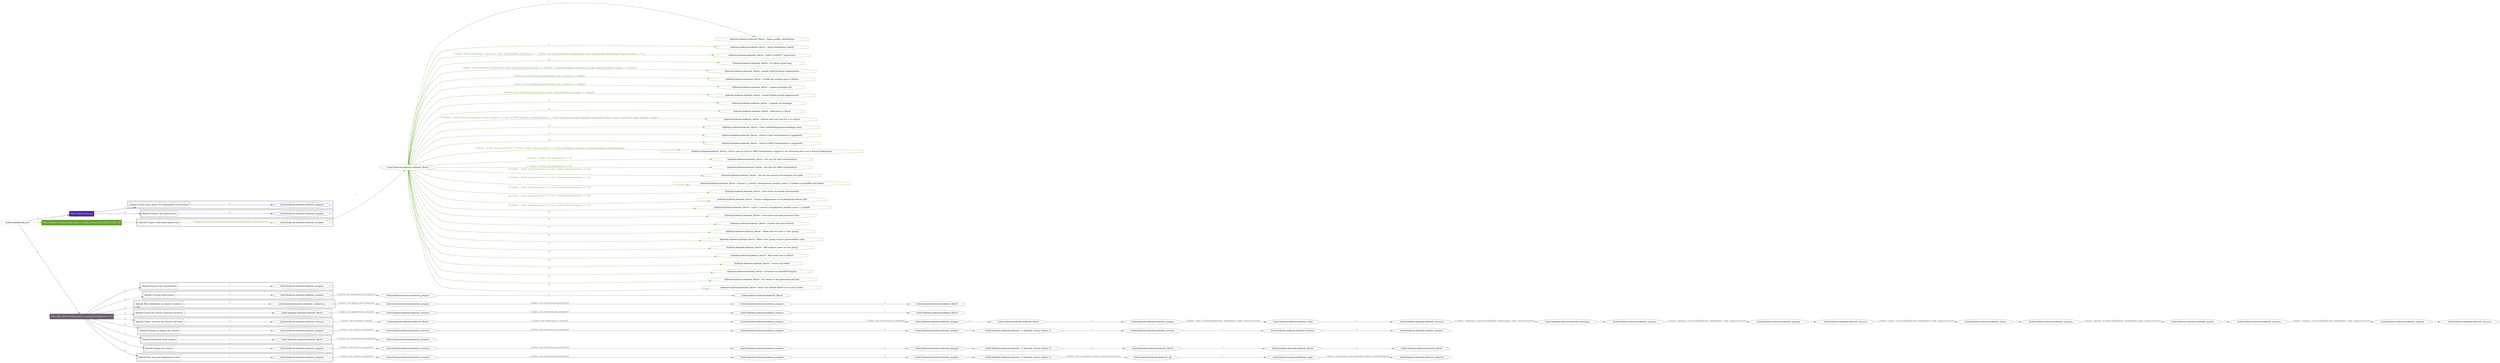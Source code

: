 digraph {
	graph [concentrate=true ordering=in rankdir=LR ratio=fill]
	edge [esep=5 sep=10]
	"kubeinit/playbook.yml" [id=root_node style=dotted]
	play_6260b8ac [label="Play: Initial setup (1)" color="#462aa2" fontcolor="#ffffff" id=play_6260b8ac shape=box style=filled tooltip=localhost]
	"kubeinit/playbook.yml" -> play_6260b8ac [label="1 " color="#462aa2" fontcolor="#462aa2" id=edge_b0effc6b labeltooltip="1 " tooltip="1 "]
	subgraph "kubeinit.kubeinit.kubeinit_prepare" {
		role_7e730f20 [label="[role] kubeinit.kubeinit.kubeinit_prepare" color="#462aa2" id=role_7e730f20 tooltip="kubeinit.kubeinit.kubeinit_prepare"]
	}
	subgraph "kubeinit.kubeinit.kubeinit_prepare" {
		role_2dc73236 [label="[role] kubeinit.kubeinit.kubeinit_prepare" color="#462aa2" id=role_2dc73236 tooltip="kubeinit.kubeinit.kubeinit_prepare"]
	}
	subgraph "Play: Initial setup (1)" {
		play_6260b8ac -> block_3aff03f4 [label=1 color="#462aa2" fontcolor="#462aa2" id=edge_df4ff624 labeltooltip=1 tooltip=1]
		subgraph cluster_block_3aff03f4 {
			block_3aff03f4 [label="[block] Gather facts about the deployment environment" color="#462aa2" id=block_3aff03f4 labeltooltip="Gather facts about the deployment environment" shape=box tooltip="Gather facts about the deployment environment"]
			block_3aff03f4 -> role_7e730f20 [label="1 " color="#462aa2" fontcolor="#462aa2" id=edge_53942ba4 labeltooltip="1 " tooltip="1 "]
		}
		play_6260b8ac -> block_6c75f3e3 [label=2 color="#462aa2" fontcolor="#462aa2" id=edge_a9fde76e labeltooltip=2 tooltip=2]
		subgraph cluster_block_6c75f3e3 {
			block_6c75f3e3 [label="[block] Prepare the hypervisors" color="#462aa2" id=block_6c75f3e3 labeltooltip="Prepare the hypervisors" shape=box tooltip="Prepare the hypervisors"]
			block_6c75f3e3 -> role_2dc73236 [label="1 " color="#462aa2" fontcolor="#462aa2" id=edge_5582d784 labeltooltip="1 " tooltip="1 "]
		}
	}
	play_ecc2e24e [label="Play: Prepare all hypervisor hosts to deploy service and cluster nodes (0)" color="#65a02c" fontcolor="#ffffff" id=play_ecc2e24e shape=box style=filled tooltip="Play: Prepare all hypervisor hosts to deploy service and cluster nodes (0)"]
	"kubeinit/playbook.yml" -> play_ecc2e24e [label="2 " color="#65a02c" fontcolor="#65a02c" id=edge_b057a020 labeltooltip="2 " tooltip="2 "]
	subgraph "kubeinit.kubeinit.kubeinit_libvirt" {
		role_3e741412 [label="[role] kubeinit.kubeinit.kubeinit_libvirt" color="#65a02c" id=role_3e741412 tooltip="kubeinit.kubeinit.kubeinit_libvirt"]
		task_a753fcee [label="kubeinit.kubeinit.kubeinit_libvirt : Show ansible_distribution" color="#65a02c" id=task_a753fcee shape=octagon tooltip="kubeinit.kubeinit.kubeinit_libvirt : Show ansible_distribution"]
		role_3e741412 -> task_a753fcee [label="1 " color="#65a02c" fontcolor="#65a02c" id=edge_c071c55d labeltooltip="1 " tooltip="1 "]
		task_584e45be [label="kubeinit.kubeinit.kubeinit_libvirt : Show distribution_family" color="#65a02c" id=task_584e45be shape=octagon tooltip="kubeinit.kubeinit.kubeinit_libvirt : Show distribution_family"]
		role_3e741412 -> task_584e45be [label="2 " color="#65a02c" fontcolor="#65a02c" id=edge_a1e1eecc labeltooltip="2 " tooltip="2 "]
		task_b6bb1d31 [label="kubeinit.kubeinit.kubeinit_libvirt : Fails if CentOS 7 hypervisor" color="#65a02c" id=task_b6bb1d31 shape=octagon tooltip="kubeinit.kubeinit.kubeinit_libvirt : Fails if CentOS 7 hypervisor"]
		role_3e741412 -> task_b6bb1d31 [label="3 [when: (hostvars[kubeinit_deployment_node_name].ansible_distribution == 'CentOS' and hostvars[kubeinit_deployment_node_name].ansible_distribution_major_version == \"7\")]" color="#65a02c" fontcolor="#65a02c" id=edge_2788db02 labeltooltip="3 [when: (hostvars[kubeinit_deployment_node_name].ansible_distribution == 'CentOS' and hostvars[kubeinit_deployment_node_name].ansible_distribution_major_version == \"7\")]" tooltip="3 [when: (hostvars[kubeinit_deployment_node_name].ansible_distribution == 'CentOS' and hostvars[kubeinit_deployment_node_name].ansible_distribution_major_version == \"7\")]"]
		task_a1fc73ae [label="kubeinit.kubeinit.kubeinit_libvirt : Fix libvirt qemu bug" color="#65a02c" id=task_a1fc73ae shape=octagon tooltip="kubeinit.kubeinit.kubeinit_libvirt : Fix libvirt qemu bug"]
		role_3e741412 -> task_a1fc73ae [label="4 " color="#65a02c" fontcolor="#65a02c" id=edge_1de7f5ad labeltooltip="4 " tooltip="4 "]
		task_ba87d373 [label="kubeinit.kubeinit.kubeinit_libvirt : Install CentOS based requirements" color="#65a02c" id=task_ba87d373 shape=octagon tooltip="kubeinit.kubeinit.kubeinit_libvirt : Install CentOS based requirements"]
		role_3e741412 -> task_ba87d373 [label="5 [when: hostvars[kubeinit_deployment_node_name].distribution_family == 'CentOS' or hostvars[kubeinit_deployment_node_name].distribution_family == 'Fedora']" color="#65a02c" fontcolor="#65a02c" id=edge_e935ff9d labeltooltip="5 [when: hostvars[kubeinit_deployment_node_name].distribution_family == 'CentOS' or hostvars[kubeinit_deployment_node_name].distribution_family == 'Fedora']" tooltip="5 [when: hostvars[kubeinit_deployment_node_name].distribution_family == 'CentOS' or hostvars[kubeinit_deployment_node_name].distribution_family == 'Fedora']"]
		task_708ec074 [label="kubeinit.kubeinit.kubeinit_libvirt : Enable the testing repo in Debian" color="#65a02c" id=task_708ec074 shape=octagon tooltip="kubeinit.kubeinit.kubeinit_libvirt : Enable the testing repo in Debian"]
		role_3e741412 -> task_708ec074 [label="6 [when: hostvars[kubeinit_deployment_node_name].os == 'debian']" color="#65a02c" fontcolor="#65a02c" id=edge_082d1106 labeltooltip="6 [when: hostvars[kubeinit_deployment_node_name].os == 'debian']" tooltip="6 [when: hostvars[kubeinit_deployment_node_name].os == 'debian']"]
		task_70a32171 [label="kubeinit.kubeinit.kubeinit_libvirt : Update packages list" color="#65a02c" id=task_70a32171 shape=octagon tooltip="kubeinit.kubeinit.kubeinit_libvirt : Update packages list"]
		role_3e741412 -> task_70a32171 [label="7 [when: hostvars[kubeinit_deployment_node_name].os == 'debian']" color="#65a02c" fontcolor="#65a02c" id=edge_74d02be5 labeltooltip="7 [when: hostvars[kubeinit_deployment_node_name].os == 'debian']" tooltip="7 [when: hostvars[kubeinit_deployment_node_name].os == 'debian']"]
		task_68767ab0 [label="kubeinit.kubeinit.kubeinit_libvirt : Install Debian based requirements" color="#65a02c" id=task_68767ab0 shape=octagon tooltip="kubeinit.kubeinit.kubeinit_libvirt : Install Debian based requirements"]
		role_3e741412 -> task_68767ab0 [label="8 [when: hostvars[kubeinit_deployment_node_name].distribution_family == 'Debian']" color="#65a02c" fontcolor="#65a02c" id=edge_49b4844a labeltooltip="8 [when: hostvars[kubeinit_deployment_node_name].distribution_family == 'Debian']" tooltip="8 [when: hostvars[kubeinit_deployment_node_name].distribution_family == 'Debian']"]
		task_da2ab145 [label="kubeinit.kubeinit.kubeinit_libvirt : Upgrade all packages" color="#65a02c" id=task_da2ab145 shape=octagon tooltip="kubeinit.kubeinit.kubeinit_libvirt : Upgrade all packages"]
		role_3e741412 -> task_da2ab145 [label="9 " color="#65a02c" fontcolor="#65a02c" id=edge_292b9473 labeltooltip="9 " tooltip="9 "]
		task_c8993189 [label="kubeinit.kubeinit.kubeinit_libvirt : Add users to libvirt" color="#65a02c" id=task_c8993189 shape=octagon tooltip="kubeinit.kubeinit.kubeinit_libvirt : Add users to libvirt"]
		role_3e741412 -> task_c8993189 [label="10 " color="#65a02c" fontcolor="#65a02c" id=edge_89d8d2b2 labeltooltip="10 " tooltip="10 "]
		task_4375d78d [label="kubeinit.kubeinit.kubeinit_libvirt : Reboot host and wait for it to restart" color="#65a02c" id=task_4375d78d shape=octagon tooltip="kubeinit.kubeinit.kubeinit_libvirt : Reboot host and wait for it to restart"]
		role_3e741412 -> task_4375d78d [label="11 [when: (_result_installed_packages_centos.changed or _result_installed_packages_debian.changed or _result_upgraded_packages.changed) and kubeinit_libvirt_reboot_hypervisors_after_package_update]" color="#65a02c" fontcolor="#65a02c" id=edge_df4a5ef2 labeltooltip="11 [when: (_result_installed_packages_centos.changed or _result_installed_packages_debian.changed or _result_upgraded_packages.changed) and kubeinit_libvirt_reboot_hypervisors_after_package_update]" tooltip="11 [when: (_result_installed_packages_centos.changed or _result_installed_packages_debian.changed or _result_upgraded_packages.changed) and kubeinit_libvirt_reboot_hypervisors_after_package_update]"]
		task_e3dd6851 [label="kubeinit.kubeinit.kubeinit_libvirt : Clear installed/upgraded packages facts" color="#65a02c" id=task_e3dd6851 shape=octagon tooltip="kubeinit.kubeinit.kubeinit_libvirt : Clear installed/upgraded packages facts"]
		role_3e741412 -> task_e3dd6851 [label="12 " color="#65a02c" fontcolor="#65a02c" id=edge_d99f928f labeltooltip="12 " tooltip="12 "]
		task_83bf0625 [label="kubeinit.kubeinit.kubeinit_libvirt : Check if Intel virtualization is supported" color="#65a02c" id=task_83bf0625 shape=octagon tooltip="kubeinit.kubeinit.kubeinit_libvirt : Check if Intel virtualization is supported"]
		role_3e741412 -> task_83bf0625 [label="13 " color="#65a02c" fontcolor="#65a02c" id=edge_6f56f160 labeltooltip="13 " tooltip="13 "]
		task_2eb972d9 [label="kubeinit.kubeinit.kubeinit_libvirt : Check if AMD virtualization is supported" color="#65a02c" id=task_2eb972d9 shape=octagon tooltip="kubeinit.kubeinit.kubeinit_libvirt : Check if AMD virtualization is supported"]
		role_3e741412 -> task_2eb972d9 [label="14 " color="#65a02c" fontcolor="#65a02c" id=edge_ac5013dd labeltooltip="14 " tooltip="14 "]
		task_d5092fe4 [label="kubeinit.kubeinit.kubeinit_libvirt : Fail in case no Intel or AMD virtualization support is not detected and is not a hosted deployment." color="#65a02c" id=task_d5092fe4 shape=octagon tooltip="kubeinit.kubeinit.kubeinit_libvirt : Fail in case no Intel or AMD virtualization support is not detected and is not a hosted deployment."]
		role_3e741412 -> task_d5092fe4 [label="15 [when: _result_intel_processor.rc != 0 and _result_amd_processor.rc != 0 and not (kubeinit_inventory_hosted_deployment | default(false))]" color="#65a02c" fontcolor="#65a02c" id=edge_29582305 labeltooltip="15 [when: _result_intel_processor.rc != 0 and _result_amd_processor.rc != 0 and not (kubeinit_inventory_hosted_deployment | default(false))]" tooltip="15 [when: _result_intel_processor.rc != 0 and _result_amd_processor.rc != 0 and not (kubeinit_inventory_hosted_deployment | default(false))]"]
		task_70e8afbf [label="kubeinit.kubeinit.kubeinit_libvirt : Set fact for Intel virtualization" color="#65a02c" id=task_70e8afbf shape=octagon tooltip="kubeinit.kubeinit.kubeinit_libvirt : Set fact for Intel virtualization"]
		role_3e741412 -> task_70e8afbf [label="16 [when: _result_intel_processor.rc == 0]" color="#65a02c" fontcolor="#65a02c" id=edge_10bbf721 labeltooltip="16 [when: _result_intel_processor.rc == 0]" tooltip="16 [when: _result_intel_processor.rc == 0]"]
		task_50ea971f [label="kubeinit.kubeinit.kubeinit_libvirt : Set fact for AMD virtualization" color="#65a02c" id=task_50ea971f shape=octagon tooltip="kubeinit.kubeinit.kubeinit_libvirt : Set fact for AMD virtualization"]
		role_3e741412 -> task_50ea971f [label="17 [when: _result_amd_processor.rc == 0]" color="#65a02c" fontcolor="#65a02c" id=edge_12a714cd labeltooltip="17 [when: _result_amd_processor.rc == 0]" tooltip="17 [when: _result_amd_processor.rc == 0]"]
		task_a47c7602 [label="kubeinit.kubeinit.kubeinit_libvirt : Set fact for nested virtualization test path" color="#65a02c" id=task_a47c7602 shape=octagon tooltip="kubeinit.kubeinit.kubeinit_libvirt : Set fact for nested virtualization test path"]
		role_3e741412 -> task_a47c7602 [label="18 [when: _result_intel_processor.rc == 0 or _result_amd_processor.rc == 0]" color="#65a02c" fontcolor="#65a02c" id=edge_23df220f labeltooltip="18 [when: _result_intel_processor.rc == 0 or _result_amd_processor.rc == 0]" tooltip="18 [when: _result_intel_processor.rc == 0 or _result_amd_processor.rc == 0]"]
		task_0c12b1c7 [label="kubeinit.kubeinit.kubeinit_libvirt : Ensure {{ nested_virtualization_module_name }} module is available and loaded" color="#65a02c" id=task_0c12b1c7 shape=octagon tooltip="kubeinit.kubeinit.kubeinit_libvirt : Ensure {{ nested_virtualization_module_name }} module is available and loaded"]
		role_3e741412 -> task_0c12b1c7 [label="19 [when: _result_intel_processor.rc == 0 or _result_amd_processor.rc == 0]" color="#65a02c" fontcolor="#65a02c" id=edge_1d611bc9 labeltooltip="19 [when: _result_intel_processor.rc == 0 or _result_amd_processor.rc == 0]" tooltip="19 [when: _result_intel_processor.rc == 0 or _result_amd_processor.rc == 0]"]
		task_559c6773 [label="kubeinit.kubeinit.kubeinit_libvirt : Test status of nested virtualization" color="#65a02c" id=task_559c6773 shape=octagon tooltip="kubeinit.kubeinit.kubeinit_libvirt : Test status of nested virtualization"]
		role_3e741412 -> task_559c6773 [label="20 [when: _result_intel_processor.rc == 0 or _result_amd_processor.rc == 0]" color="#65a02c" fontcolor="#65a02c" id=edge_a4cc97fe labeltooltip="20 [when: _result_intel_processor.rc == 0 or _result_amd_processor.rc == 0]" tooltip="20 [when: _result_intel_processor.rc == 0 or _result_amd_processor.rc == 0]"]
		task_9e55941a [label="kubeinit.kubeinit.kubeinit_libvirt : Persist configuration in /etc/modprobe.d/kvm.conf" color="#65a02c" id=task_9e55941a shape=octagon tooltip="kubeinit.kubeinit.kubeinit_libvirt : Persist configuration in /etc/modprobe.d/kvm.conf"]
		role_3e741412 -> task_9e55941a [label="21 [when: _result_intel_processor.rc == 0 or _result_amd_processor.rc == 0]" color="#65a02c" fontcolor="#65a02c" id=edge_27a7f6ed labeltooltip="21 [when: _result_intel_processor.rc == 0 or _result_amd_processor.rc == 0]" tooltip="21 [when: _result_intel_processor.rc == 0 or _result_amd_processor.rc == 0]"]
		task_23884cdf [label="kubeinit.kubeinit.kubeinit_libvirt : Load {{ nested_virtualization_module_name }} module" color="#65a02c" id=task_23884cdf shape=octagon tooltip="kubeinit.kubeinit.kubeinit_libvirt : Load {{ nested_virtualization_module_name }} module"]
		role_3e741412 -> task_23884cdf [label="22 [when: _result_intel_processor.rc == 0 or _result_amd_processor.rc == 0]" color="#65a02c" fontcolor="#65a02c" id=edge_972ea650 labeltooltip="22 [when: _result_intel_processor.rc == 0 or _result_amd_processor.rc == 0]" tooltip="22 [when: _result_intel_processor.rc == 0 or _result_amd_processor.rc == 0]"]
		task_0822e50a [label="kubeinit.kubeinit.kubeinit_libvirt : Clear intel and amd processor facts" color="#65a02c" id=task_0822e50a shape=octagon tooltip="kubeinit.kubeinit.kubeinit_libvirt : Clear intel and amd processor facts"]
		role_3e741412 -> task_0822e50a [label="23 " color="#65a02c" fontcolor="#65a02c" id=edge_367dddfd labeltooltip="23 " tooltip="23 "]
		task_b7f3d201 [label="kubeinit.kubeinit.kubeinit_libvirt : Enable and start libvirtd" color="#65a02c" id=task_b7f3d201 shape=octagon tooltip="kubeinit.kubeinit.kubeinit_libvirt : Enable and start libvirtd"]
		role_3e741412 -> task_b7f3d201 [label="24 " color="#65a02c" fontcolor="#65a02c" id=edge_2a88425c labeltooltip="24 " tooltip="24 "]
		task_683370c8 [label="kubeinit.kubeinit.kubeinit_libvirt : Make sure we have a 'toor' group" color="#65a02c" id=task_683370c8 shape=octagon tooltip="kubeinit.kubeinit.kubeinit_libvirt : Make sure we have a 'toor' group"]
		role_3e741412 -> task_683370c8 [label="25 " color="#65a02c" fontcolor="#65a02c" id=edge_4afc7eba labeltooltip="25 " tooltip="25 "]
		task_0e6bb525 [label="kubeinit.kubeinit.kubeinit_libvirt : Allow 'toor' group to have passwordless sudo" color="#65a02c" id=task_0e6bb525 shape=octagon tooltip="kubeinit.kubeinit.kubeinit_libvirt : Allow 'toor' group to have passwordless sudo"]
		role_3e741412 -> task_0e6bb525 [label="26 " color="#65a02c" fontcolor="#65a02c" id=edge_054cc0ee labeltooltip="26 " tooltip="26 "]
		task_7c98ec48 [label="kubeinit.kubeinit.kubeinit_libvirt : Add sudoers users to toor group" color="#65a02c" id=task_7c98ec48 shape=octagon tooltip="kubeinit.kubeinit.kubeinit_libvirt : Add sudoers users to toor group"]
		role_3e741412 -> task_7c98ec48 [label="27 " color="#65a02c" fontcolor="#65a02c" id=edge_e82d4894 labeltooltip="27 " tooltip="27 "]
		task_d61a0802 [label="kubeinit.kubeinit.kubeinit_libvirt : Add cloud user to libvirt" color="#65a02c" id=task_d61a0802 shape=octagon tooltip="kubeinit.kubeinit.kubeinit_libvirt : Add cloud user to libvirt"]
		role_3e741412 -> task_d61a0802 [label="28 " color="#65a02c" fontcolor="#65a02c" id=edge_a938be67 labeltooltip="28 " tooltip="28 "]
		task_15417f4c [label="kubeinit.kubeinit.kubeinit_libvirt : Create ssh folder" color="#65a02c" id=task_15417f4c shape=octagon tooltip="kubeinit.kubeinit.kubeinit_libvirt : Create ssh folder"]
		role_3e741412 -> task_15417f4c [label="29 " color="#65a02c" fontcolor="#65a02c" id=edge_bf25d94d labeltooltip="29 " tooltip="29 "]
		task_24dda5fd [label="kubeinit.kubeinit.kubeinit_libvirt : Generate an OpenSSH keypair" color="#65a02c" id=task_24dda5fd shape=octagon tooltip="kubeinit.kubeinit.kubeinit_libvirt : Generate an OpenSSH keypair"]
		role_3e741412 -> task_24dda5fd [label="30 " color="#65a02c" fontcolor="#65a02c" id=edge_dcbb6471 labeltooltip="30 " tooltip="30 "]
		task_7b36feef [label="kubeinit.kubeinit.kubeinit_libvirt : Fix owner of the generated pub key" color="#65a02c" id=task_7b36feef shape=octagon tooltip="kubeinit.kubeinit.kubeinit_libvirt : Fix owner of the generated pub key"]
		role_3e741412 -> task_7b36feef [label="31 " color="#65a02c" fontcolor="#65a02c" id=edge_7f00afbc labeltooltip="31 " tooltip="31 "]
		task_567b2db4 [label="kubeinit.kubeinit.kubeinit_libvirt : Insert the default libvirt uri in user's home" color="#65a02c" id=task_567b2db4 shape=octagon tooltip="kubeinit.kubeinit.kubeinit_libvirt : Insert the default libvirt uri in user's home"]
		role_3e741412 -> task_567b2db4 [label="32 " color="#65a02c" fontcolor="#65a02c" id=edge_2c3f1509 labeltooltip="32 " tooltip="32 "]
	}
	subgraph "kubeinit.kubeinit.kubeinit_prepare" {
		role_2831795c [label="[role] kubeinit.kubeinit.kubeinit_prepare" color="#65a02c" id=role_2831795c tooltip="kubeinit.kubeinit.kubeinit_prepare"]
		role_2831795c -> role_3e741412 [label="1 " color="#65a02c" fontcolor="#65a02c" id=edge_21b98333 labeltooltip="1 " tooltip="1 "]
	}
	subgraph "Play: Prepare all hypervisor hosts to deploy service and cluster nodes (0)" {
		play_ecc2e24e -> block_54d51617 [label=1 color="#65a02c" fontcolor="#65a02c" id=edge_477458b0 labeltooltip=1 tooltip=1]
		subgraph cluster_block_54d51617 {
			block_54d51617 [label="[block] Prepare individual hypervisors" color="#65a02c" id=block_54d51617 labeltooltip="Prepare individual hypervisors" shape=box tooltip="Prepare individual hypervisors"]
			block_54d51617 -> role_2831795c [label="1 [when: inventory_hostname in hostvars['kubeinit-facts'].hypervisors]" color="#65a02c" fontcolor="#65a02c" id=edge_a6d12dd1 labeltooltip="1 [when: inventory_hostname in hostvars['kubeinit-facts'].hypervisors]" tooltip="1 [when: inventory_hostname in hostvars['kubeinit-facts'].hypervisors]"]
		}
	}
	play_4f1df5cb [label="Play: Run cluster deployment on prepared hypervisors (1)" color="#6c5d6f" fontcolor="#ffffff" id=play_4f1df5cb shape=box style=filled tooltip=localhost]
	"kubeinit/playbook.yml" -> play_4f1df5cb [label="3 " color="#6c5d6f" fontcolor="#6c5d6f" id=edge_57834aaa labeltooltip="3 " tooltip="3 "]
	subgraph "kubeinit.kubeinit.kubeinit_prepare" {
		role_a33a019d [label="[role] kubeinit.kubeinit.kubeinit_prepare" color="#6c5d6f" id=role_a33a019d tooltip="kubeinit.kubeinit.kubeinit_prepare"]
	}
	subgraph "kubeinit.kubeinit.kubeinit_libvirt" {
		role_919a2ced [label="[role] kubeinit.kubeinit.kubeinit_libvirt" color="#6c5d6f" id=role_919a2ced tooltip="kubeinit.kubeinit.kubeinit_libvirt"]
	}
	subgraph "kubeinit.kubeinit.kubeinit_prepare" {
		role_3f95d797 [label="[role] kubeinit.kubeinit.kubeinit_prepare" color="#6c5d6f" id=role_3f95d797 tooltip="kubeinit.kubeinit.kubeinit_prepare"]
		role_3f95d797 -> role_919a2ced [label="1 " color="#6c5d6f" fontcolor="#6c5d6f" id=edge_07d6a252 labeltooltip="1 " tooltip="1 "]
	}
	subgraph "kubeinit.kubeinit.kubeinit_prepare" {
		role_e0d17b7c [label="[role] kubeinit.kubeinit.kubeinit_prepare" color="#6c5d6f" id=role_e0d17b7c tooltip="kubeinit.kubeinit.kubeinit_prepare"]
		role_e0d17b7c -> role_3f95d797 [label="1 [when: not environment_prepared]" color="#6c5d6f" fontcolor="#6c5d6f" id=edge_b83f9bf3 labeltooltip="1 [when: not environment_prepared]" tooltip="1 [when: not environment_prepared]"]
	}
	subgraph "kubeinit.kubeinit.kubeinit_libvirt" {
		role_7655866f [label="[role] kubeinit.kubeinit.kubeinit_libvirt" color="#6c5d6f" id=role_7655866f tooltip="kubeinit.kubeinit.kubeinit_libvirt"]
	}
	subgraph "kubeinit.kubeinit.kubeinit_prepare" {
		role_1057f922 [label="[role] kubeinit.kubeinit.kubeinit_prepare" color="#6c5d6f" id=role_1057f922 tooltip="kubeinit.kubeinit.kubeinit_prepare"]
		role_1057f922 -> role_7655866f [label="1 " color="#6c5d6f" fontcolor="#6c5d6f" id=edge_d7a297a6 labeltooltip="1 " tooltip="1 "]
	}
	subgraph "kubeinit.kubeinit.kubeinit_prepare" {
		role_7b24d8d3 [label="[role] kubeinit.kubeinit.kubeinit_prepare" color="#6c5d6f" id=role_7b24d8d3 tooltip="kubeinit.kubeinit.kubeinit_prepare"]
		role_7b24d8d3 -> role_1057f922 [label="1 [when: not environment_prepared]" color="#6c5d6f" fontcolor="#6c5d6f" id=edge_ea2c6565 labeltooltip="1 [when: not environment_prepared]" tooltip="1 [when: not environment_prepared]"]
	}
	subgraph "kubeinit.kubeinit.kubeinit_validations" {
		role_4dbbcfd0 [label="[role] kubeinit.kubeinit.kubeinit_validations" color="#6c5d6f" id=role_4dbbcfd0 tooltip="kubeinit.kubeinit.kubeinit_validations"]
		role_4dbbcfd0 -> role_7b24d8d3 [label="1 [when: not hypervisors_cleaned]" color="#6c5d6f" fontcolor="#6c5d6f" id=edge_bce39b5c labeltooltip="1 [when: not hypervisors_cleaned]" tooltip="1 [when: not hypervisors_cleaned]"]
	}
	subgraph "kubeinit.kubeinit.kubeinit_libvirt" {
		role_2714c465 [label="[role] kubeinit.kubeinit.kubeinit_libvirt" color="#6c5d6f" id=role_2714c465 tooltip="kubeinit.kubeinit.kubeinit_libvirt"]
	}
	subgraph "kubeinit.kubeinit.kubeinit_prepare" {
		role_0c0df898 [label="[role] kubeinit.kubeinit.kubeinit_prepare" color="#6c5d6f" id=role_0c0df898 tooltip="kubeinit.kubeinit.kubeinit_prepare"]
		role_0c0df898 -> role_2714c465 [label="1 " color="#6c5d6f" fontcolor="#6c5d6f" id=edge_bfc4dfe7 labeltooltip="1 " tooltip="1 "]
	}
	subgraph "kubeinit.kubeinit.kubeinit_prepare" {
		role_3fe0b515 [label="[role] kubeinit.kubeinit.kubeinit_prepare" color="#6c5d6f" id=role_3fe0b515 tooltip="kubeinit.kubeinit.kubeinit_prepare"]
		role_3fe0b515 -> role_0c0df898 [label="1 [when: not environment_prepared]" color="#6c5d6f" fontcolor="#6c5d6f" id=edge_da2e57cc labeltooltip="1 [when: not environment_prepared]" tooltip="1 [when: not environment_prepared]"]
	}
	subgraph "kubeinit.kubeinit.kubeinit_libvirt" {
		role_9048f3da [label="[role] kubeinit.kubeinit.kubeinit_libvirt" color="#6c5d6f" id=role_9048f3da tooltip="kubeinit.kubeinit.kubeinit_libvirt"]
		role_9048f3da -> role_3fe0b515 [label="1 [when: not hypervisors_cleaned]" color="#6c5d6f" fontcolor="#6c5d6f" id=edge_4c9b0413 labeltooltip="1 [when: not hypervisors_cleaned]" tooltip="1 [when: not hypervisors_cleaned]"]
	}
	subgraph "kubeinit.kubeinit.kubeinit_services" {
		role_e03f6915 [label="[role] kubeinit.kubeinit.kubeinit_services" color="#6c5d6f" id=role_e03f6915 tooltip="kubeinit.kubeinit.kubeinit_services"]
	}
	subgraph "kubeinit.kubeinit.kubeinit_registry" {
		role_3dced98e [label="[role] kubeinit.kubeinit.kubeinit_registry" color="#6c5d6f" id=role_3dced98e tooltip="kubeinit.kubeinit.kubeinit_registry"]
		role_3dced98e -> role_e03f6915 [label="1 " color="#6c5d6f" fontcolor="#6c5d6f" id=edge_8d168358 labeltooltip="1 " tooltip="1 "]
	}
	subgraph "kubeinit.kubeinit.kubeinit_services" {
		role_b8aa8bbb [label="[role] kubeinit.kubeinit.kubeinit_services" color="#6c5d6f" id=role_b8aa8bbb tooltip="kubeinit.kubeinit.kubeinit_services"]
		role_b8aa8bbb -> role_3dced98e [label="1 [when: 'registry' in hostvars[kubeinit_deployment_node_name].services]" color="#6c5d6f" fontcolor="#6c5d6f" id=edge_c9663eef labeltooltip="1 [when: 'registry' in hostvars[kubeinit_deployment_node_name].services]" tooltip="1 [when: 'registry' in hostvars[kubeinit_deployment_node_name].services]"]
	}
	subgraph "kubeinit.kubeinit.kubeinit_apache" {
		role_7979afbd [label="[role] kubeinit.kubeinit.kubeinit_apache" color="#6c5d6f" id=role_7979afbd tooltip="kubeinit.kubeinit.kubeinit_apache"]
		role_7979afbd -> role_b8aa8bbb [label="1 " color="#6c5d6f" fontcolor="#6c5d6f" id=edge_0205c9c2 labeltooltip="1 " tooltip="1 "]
	}
	subgraph "kubeinit.kubeinit.kubeinit_services" {
		role_449cda26 [label="[role] kubeinit.kubeinit.kubeinit_services" color="#6c5d6f" id=role_449cda26 tooltip="kubeinit.kubeinit.kubeinit_services"]
		role_449cda26 -> role_7979afbd [label="1 [when: 'apache' in hostvars[kubeinit_deployment_node_name].services]" color="#6c5d6f" fontcolor="#6c5d6f" id=edge_1e32edec labeltooltip="1 [when: 'apache' in hostvars[kubeinit_deployment_node_name].services]" tooltip="1 [when: 'apache' in hostvars[kubeinit_deployment_node_name].services]"]
	}
	subgraph "kubeinit.kubeinit.kubeinit_nexus" {
		role_45500736 [label="[role] kubeinit.kubeinit.kubeinit_nexus" color="#6c5d6f" id=role_45500736 tooltip="kubeinit.kubeinit.kubeinit_nexus"]
		role_45500736 -> role_449cda26 [label="1 " color="#6c5d6f" fontcolor="#6c5d6f" id=edge_7055f963 labeltooltip="1 " tooltip="1 "]
	}
	subgraph "kubeinit.kubeinit.kubeinit_services" {
		role_4e97a22c [label="[role] kubeinit.kubeinit.kubeinit_services" color="#6c5d6f" id=role_4e97a22c tooltip="kubeinit.kubeinit.kubeinit_services"]
		role_4e97a22c -> role_45500736 [label="1 [when: 'nexus' in hostvars[kubeinit_deployment_node_name].services]" color="#6c5d6f" fontcolor="#6c5d6f" id=edge_4eab44cb labeltooltip="1 [when: 'nexus' in hostvars[kubeinit_deployment_node_name].services]" tooltip="1 [when: 'nexus' in hostvars[kubeinit_deployment_node_name].services]"]
	}
	subgraph "kubeinit.kubeinit.kubeinit_haproxy" {
		role_bec3919c [label="[role] kubeinit.kubeinit.kubeinit_haproxy" color="#6c5d6f" id=role_bec3919c tooltip="kubeinit.kubeinit.kubeinit_haproxy"]
		role_bec3919c -> role_4e97a22c [label="1 " color="#6c5d6f" fontcolor="#6c5d6f" id=edge_8d8b1413 labeltooltip="1 " tooltip="1 "]
	}
	subgraph "kubeinit.kubeinit.kubeinit_services" {
		role_44526ba4 [label="[role] kubeinit.kubeinit.kubeinit_services" color="#6c5d6f" id=role_44526ba4 tooltip="kubeinit.kubeinit.kubeinit_services"]
		role_44526ba4 -> role_bec3919c [label="1 [when: 'haproxy' in hostvars[kubeinit_deployment_node_name].services]" color="#6c5d6f" fontcolor="#6c5d6f" id=edge_c31d90c0 labeltooltip="1 [when: 'haproxy' in hostvars[kubeinit_deployment_node_name].services]" tooltip="1 [when: 'haproxy' in hostvars[kubeinit_deployment_node_name].services]"]
	}
	subgraph "kubeinit.kubeinit.kubeinit_dnsmasq" {
		role_28620a23 [label="[role] kubeinit.kubeinit.kubeinit_dnsmasq" color="#6c5d6f" id=role_28620a23 tooltip="kubeinit.kubeinit.kubeinit_dnsmasq"]
		role_28620a23 -> role_44526ba4 [label="1 " color="#6c5d6f" fontcolor="#6c5d6f" id=edge_23f8f5b4 labeltooltip="1 " tooltip="1 "]
	}
	subgraph "kubeinit.kubeinit.kubeinit_services" {
		role_4f6f8739 [label="[role] kubeinit.kubeinit.kubeinit_services" color="#6c5d6f" id=role_4f6f8739 tooltip="kubeinit.kubeinit.kubeinit_services"]
		role_4f6f8739 -> role_28620a23 [label="1 [when: 'dnsmasq' in hostvars[kubeinit_deployment_node_name].services]" color="#6c5d6f" fontcolor="#6c5d6f" id=edge_4dea0cb8 labeltooltip="1 [when: 'dnsmasq' in hostvars[kubeinit_deployment_node_name].services]" tooltip="1 [when: 'dnsmasq' in hostvars[kubeinit_deployment_node_name].services]"]
	}
	subgraph "kubeinit.kubeinit.kubeinit_bind" {
		role_eeba3886 [label="[role] kubeinit.kubeinit.kubeinit_bind" color="#6c5d6f" id=role_eeba3886 tooltip="kubeinit.kubeinit.kubeinit_bind"]
		role_eeba3886 -> role_4f6f8739 [label="1 " color="#6c5d6f" fontcolor="#6c5d6f" id=edge_6ea80833 labeltooltip="1 " tooltip="1 "]
	}
	subgraph "kubeinit.kubeinit.kubeinit_prepare" {
		role_ff2ce04f [label="[role] kubeinit.kubeinit.kubeinit_prepare" color="#6c5d6f" id=role_ff2ce04f tooltip="kubeinit.kubeinit.kubeinit_prepare"]
		role_ff2ce04f -> role_eeba3886 [label="1 [when: 'bind' in hostvars[kubeinit_deployment_node_name].services]" color="#6c5d6f" fontcolor="#6c5d6f" id=edge_ddd34cc1 labeltooltip="1 [when: 'bind' in hostvars[kubeinit_deployment_node_name].services]" tooltip="1 [when: 'bind' in hostvars[kubeinit_deployment_node_name].services]"]
	}
	subgraph "kubeinit.kubeinit.kubeinit_libvirt" {
		role_b4d369b9 [label="[role] kubeinit.kubeinit.kubeinit_libvirt" color="#6c5d6f" id=role_b4d369b9 tooltip="kubeinit.kubeinit.kubeinit_libvirt"]
		role_b4d369b9 -> role_ff2ce04f [label="1 " color="#6c5d6f" fontcolor="#6c5d6f" id=edge_c8c40314 labeltooltip="1 " tooltip="1 "]
	}
	subgraph "kubeinit.kubeinit.kubeinit_prepare" {
		role_18bb17de [label="[role] kubeinit.kubeinit.kubeinit_prepare" color="#6c5d6f" id=role_18bb17de tooltip="kubeinit.kubeinit.kubeinit_prepare"]
		role_18bb17de -> role_b4d369b9 [label="1 " color="#6c5d6f" fontcolor="#6c5d6f" id=edge_d356807f labeltooltip="1 " tooltip="1 "]
	}
	subgraph "kubeinit.kubeinit.kubeinit_prepare" {
		role_a8c137e0 [label="[role] kubeinit.kubeinit.kubeinit_prepare" color="#6c5d6f" id=role_a8c137e0 tooltip="kubeinit.kubeinit.kubeinit_prepare"]
		role_a8c137e0 -> role_18bb17de [label="1 [when: not environment_prepared]" color="#6c5d6f" fontcolor="#6c5d6f" id=edge_d39d6657 labeltooltip="1 [when: not environment_prepared]" tooltip="1 [when: not environment_prepared]"]
	}
	subgraph "kubeinit.kubeinit.kubeinit_libvirt" {
		role_26e6881f [label="[role] kubeinit.kubeinit.kubeinit_libvirt" color="#6c5d6f" id=role_26e6881f tooltip="kubeinit.kubeinit.kubeinit_libvirt"]
		role_26e6881f -> role_a8c137e0 [label="1 [when: not hypervisors_cleaned]" color="#6c5d6f" fontcolor="#6c5d6f" id=edge_62e10129 labeltooltip="1 [when: not hypervisors_cleaned]" tooltip="1 [when: not hypervisors_cleaned]"]
	}
	subgraph "kubeinit.kubeinit.kubeinit_services" {
		role_cdd8501a [label="[role] kubeinit.kubeinit.kubeinit_services" color="#6c5d6f" id=role_cdd8501a tooltip="kubeinit.kubeinit.kubeinit_services"]
		role_cdd8501a -> role_26e6881f [label="1 [when: not network_created]" color="#6c5d6f" fontcolor="#6c5d6f" id=edge_1e04023e labeltooltip="1 [when: not network_created]" tooltip="1 [when: not network_created]"]
	}
	subgraph "kubeinit.kubeinit.kubeinit_prepare" {
		role_0f8ef2ec [label="[role] kubeinit.kubeinit.kubeinit_prepare" color="#6c5d6f" id=role_0f8ef2ec tooltip="kubeinit.kubeinit.kubeinit_prepare"]
	}
	subgraph "kubeinit.kubeinit.kubeinit_services" {
		role_e0095835 [label="[role] kubeinit.kubeinit.kubeinit_services" color="#6c5d6f" id=role_e0095835 tooltip="kubeinit.kubeinit.kubeinit_services"]
		role_e0095835 -> role_0f8ef2ec [label="1 " color="#6c5d6f" fontcolor="#6c5d6f" id=edge_b8545d52 labeltooltip="1 " tooltip="1 "]
	}
	subgraph "kubeinit.kubeinit.kubeinit_services" {
		role_76cf309d [label="[role] kubeinit.kubeinit.kubeinit_services" color="#6c5d6f" id=role_76cf309d tooltip="kubeinit.kubeinit.kubeinit_services"]
		role_76cf309d -> role_e0095835 [label="1 " color="#6c5d6f" fontcolor="#6c5d6f" id=edge_bb89e716 labeltooltip="1 " tooltip="1 "]
	}
	subgraph "kubeinit.kubeinit.kubeinit_{{ kubeinit_cluster_distro }}" {
		role_6ece3216 [label="[role] kubeinit.kubeinit.kubeinit_{{ kubeinit_cluster_distro }}" color="#6c5d6f" id=role_6ece3216 tooltip="kubeinit.kubeinit.kubeinit_{{ kubeinit_cluster_distro }}"]
		role_6ece3216 -> role_76cf309d [label="1 " color="#6c5d6f" fontcolor="#6c5d6f" id=edge_c6115eba labeltooltip="1 " tooltip="1 "]
	}
	subgraph "kubeinit.kubeinit.kubeinit_prepare" {
		role_79c88c8b [label="[role] kubeinit.kubeinit.kubeinit_prepare" color="#6c5d6f" id=role_79c88c8b tooltip="kubeinit.kubeinit.kubeinit_prepare"]
		role_79c88c8b -> role_6ece3216 [label="1 " color="#6c5d6f" fontcolor="#6c5d6f" id=edge_2af6afe0 labeltooltip="1 " tooltip="1 "]
	}
	subgraph "kubeinit.kubeinit.kubeinit_prepare" {
		role_1d01b68d [label="[role] kubeinit.kubeinit.kubeinit_prepare" color="#6c5d6f" id=role_1d01b68d tooltip="kubeinit.kubeinit.kubeinit_prepare"]
		role_1d01b68d -> role_79c88c8b [label="1 " color="#6c5d6f" fontcolor="#6c5d6f" id=edge_6d484271 labeltooltip="1 " tooltip="1 "]
	}
	subgraph "kubeinit.kubeinit.kubeinit_services" {
		role_e52b320e [label="[role] kubeinit.kubeinit.kubeinit_services" color="#6c5d6f" id=role_e52b320e tooltip="kubeinit.kubeinit.kubeinit_services"]
		role_e52b320e -> role_1d01b68d [label="1 [when: not environment_prepared]" color="#6c5d6f" fontcolor="#6c5d6f" id=edge_08a1d1f1 labeltooltip="1 [when: not environment_prepared]" tooltip="1 [when: not environment_prepared]"]
	}
	subgraph "kubeinit.kubeinit.kubeinit_prepare" {
		role_4b5e005f [label="[role] kubeinit.kubeinit.kubeinit_prepare" color="#6c5d6f" id=role_4b5e005f tooltip="kubeinit.kubeinit.kubeinit_prepare"]
		role_4b5e005f -> role_e52b320e [label="1 [when: not services_prepared]" color="#6c5d6f" fontcolor="#6c5d6f" id=edge_7aa27913 labeltooltip="1 [when: not services_prepared]" tooltip="1 [when: not services_prepared]"]
	}
	subgraph "kubeinit.kubeinit.kubeinit_prepare" {
		role_74cb0646 [label="[role] kubeinit.kubeinit.kubeinit_prepare" color="#6c5d6f" id=role_74cb0646 tooltip="kubeinit.kubeinit.kubeinit_prepare"]
	}
	subgraph "kubeinit.kubeinit.kubeinit_libvirt" {
		role_681e43d9 [label="[role] kubeinit.kubeinit.kubeinit_libvirt" color="#6c5d6f" id=role_681e43d9 tooltip="kubeinit.kubeinit.kubeinit_libvirt"]
		role_681e43d9 -> role_74cb0646 [label="1 [when: not environment_prepared]" color="#6c5d6f" fontcolor="#6c5d6f" id=edge_847048f5 labeltooltip="1 [when: not environment_prepared]" tooltip="1 [when: not environment_prepared]"]
	}
	subgraph "kubeinit.kubeinit.kubeinit_libvirt" {
		role_35eb4b0f [label="[role] kubeinit.kubeinit.kubeinit_libvirt" color="#6c5d6f" id=role_35eb4b0f tooltip="kubeinit.kubeinit.kubeinit_libvirt"]
	}
	subgraph "kubeinit.kubeinit.kubeinit_libvirt" {
		role_7d402631 [label="[role] kubeinit.kubeinit.kubeinit_libvirt" color="#6c5d6f" id=role_7d402631 tooltip="kubeinit.kubeinit.kubeinit_libvirt"]
		role_7d402631 -> role_35eb4b0f [label="1 " color="#6c5d6f" fontcolor="#6c5d6f" id=edge_3e7ac3ba labeltooltip="1 " tooltip="1 "]
	}
	subgraph "kubeinit.kubeinit.kubeinit_libvirt" {
		role_b6e1e96f [label="[role] kubeinit.kubeinit.kubeinit_libvirt" color="#6c5d6f" id=role_b6e1e96f tooltip="kubeinit.kubeinit.kubeinit_libvirt"]
		role_b6e1e96f -> role_7d402631 [label="1 " color="#6c5d6f" fontcolor="#6c5d6f" id=edge_708ec525 labeltooltip="1 " tooltip="1 "]
	}
	subgraph "kubeinit.kubeinit.kubeinit_{{ kubeinit_cluster_distro }}" {
		role_7ec1b233 [label="[role] kubeinit.kubeinit.kubeinit_{{ kubeinit_cluster_distro }}" color="#6c5d6f" id=role_7ec1b233 tooltip="kubeinit.kubeinit.kubeinit_{{ kubeinit_cluster_distro }}"]
		role_7ec1b233 -> role_b6e1e96f [label="1 " color="#6c5d6f" fontcolor="#6c5d6f" id=edge_8cd2fbbf labeltooltip="1 " tooltip="1 "]
	}
	subgraph "kubeinit.kubeinit.kubeinit_prepare" {
		role_7e3526ee [label="[role] kubeinit.kubeinit.kubeinit_prepare" color="#6c5d6f" id=role_7e3526ee tooltip="kubeinit.kubeinit.kubeinit_prepare"]
		role_7e3526ee -> role_7ec1b233 [label="1 " color="#6c5d6f" fontcolor="#6c5d6f" id=edge_dc96325b labeltooltip="1 " tooltip="1 "]
	}
	subgraph "kubeinit.kubeinit.kubeinit_prepare" {
		role_1aea7a48 [label="[role] kubeinit.kubeinit.kubeinit_prepare" color="#6c5d6f" id=role_1aea7a48 tooltip="kubeinit.kubeinit.kubeinit_prepare"]
		role_1aea7a48 -> role_7e3526ee [label="1 " color="#6c5d6f" fontcolor="#6c5d6f" id=edge_6742d187 labeltooltip="1 " tooltip="1 "]
	}
	subgraph "kubeinit.kubeinit.kubeinit_services" {
		role_a5573641 [label="[role] kubeinit.kubeinit.kubeinit_services" color="#6c5d6f" id=role_a5573641 tooltip="kubeinit.kubeinit.kubeinit_services"]
		role_a5573641 -> role_1aea7a48 [label="1 [when: not environment_prepared]" color="#6c5d6f" fontcolor="#6c5d6f" id=edge_4f543684 labeltooltip="1 [when: not environment_prepared]" tooltip="1 [when: not environment_prepared]"]
	}
	subgraph "kubeinit.kubeinit.kubeinit_prepare" {
		role_28c17873 [label="[role] kubeinit.kubeinit.kubeinit_prepare" color="#6c5d6f" id=role_28c17873 tooltip="kubeinit.kubeinit.kubeinit_prepare"]
		role_28c17873 -> role_a5573641 [label="1 [when: not services_prepared]" color="#6c5d6f" fontcolor="#6c5d6f" id=edge_0031c952 labeltooltip="1 [when: not services_prepared]" tooltip="1 [when: not services_prepared]"]
	}
	subgraph "kubeinit.kubeinit.kubeinit_kubevirt" {
		role_0b77c94a [label="[role] kubeinit.kubeinit.kubeinit_kubevirt" color="#6c5d6f" id=role_0b77c94a tooltip="kubeinit.kubeinit.kubeinit_kubevirt"]
	}
	subgraph "kubeinit.kubeinit.kubeinit_apps" {
		role_06ccfa96 [label="[role] kubeinit.kubeinit.kubeinit_apps" color="#6c5d6f" id=role_06ccfa96 tooltip="kubeinit.kubeinit.kubeinit_apps"]
		role_06ccfa96 -> role_0b77c94a [label="1 [when: not kubeinit_okd_openshift_deploy | default(False)]" color="#6c5d6f" fontcolor="#6c5d6f" id=edge_d3ca2e3c labeltooltip="1 [when: not kubeinit_okd_openshift_deploy | default(False)]" tooltip="1 [when: not kubeinit_okd_openshift_deploy | default(False)]"]
	}
	subgraph "kubeinit.kubeinit.kubeinit_nfs" {
		role_cb5948a4 [label="[role] kubeinit.kubeinit.kubeinit_nfs" color="#6c5d6f" id=role_cb5948a4 tooltip="kubeinit.kubeinit.kubeinit_nfs"]
		role_cb5948a4 -> role_06ccfa96 [label="1 " color="#6c5d6f" fontcolor="#6c5d6f" id=edge_b49c1cb0 labeltooltip="1 " tooltip="1 "]
	}
	subgraph "kubeinit.kubeinit.kubeinit_{{ kubeinit_cluster_distro }}" {
		role_21ae9b25 [label="[role] kubeinit.kubeinit.kubeinit_{{ kubeinit_cluster_distro }}" color="#6c5d6f" id=role_21ae9b25 tooltip="kubeinit.kubeinit.kubeinit_{{ kubeinit_cluster_distro }}"]
		role_21ae9b25 -> role_cb5948a4 [label="1 [when: 'nfs' in kubeinit_cluster_hostvars.services]" color="#6c5d6f" fontcolor="#6c5d6f" id=edge_648bee5f labeltooltip="1 [when: 'nfs' in kubeinit_cluster_hostvars.services]" tooltip="1 [when: 'nfs' in kubeinit_cluster_hostvars.services]"]
	}
	subgraph "kubeinit.kubeinit.kubeinit_prepare" {
		role_1672ffa5 [label="[role] kubeinit.kubeinit.kubeinit_prepare" color="#6c5d6f" id=role_1672ffa5 tooltip="kubeinit.kubeinit.kubeinit_prepare"]
		role_1672ffa5 -> role_21ae9b25 [label="1 " color="#6c5d6f" fontcolor="#6c5d6f" id=edge_636e5fbe labeltooltip="1 " tooltip="1 "]
	}
	subgraph "kubeinit.kubeinit.kubeinit_prepare" {
		role_ab655502 [label="[role] kubeinit.kubeinit.kubeinit_prepare" color="#6c5d6f" id=role_ab655502 tooltip="kubeinit.kubeinit.kubeinit_prepare"]
		role_ab655502 -> role_1672ffa5 [label="1 " color="#6c5d6f" fontcolor="#6c5d6f" id=edge_093944a5 labeltooltip="1 " tooltip="1 "]
	}
	subgraph "kubeinit.kubeinit.kubeinit_services" {
		role_d119d4e2 [label="[role] kubeinit.kubeinit.kubeinit_services" color="#6c5d6f" id=role_d119d4e2 tooltip="kubeinit.kubeinit.kubeinit_services"]
		role_d119d4e2 -> role_ab655502 [label="1 [when: not environment_prepared]" color="#6c5d6f" fontcolor="#6c5d6f" id=edge_cf8c3d86 labeltooltip="1 [when: not environment_prepared]" tooltip="1 [when: not environment_prepared]"]
	}
	subgraph "kubeinit.kubeinit.kubeinit_prepare" {
		role_da473142 [label="[role] kubeinit.kubeinit.kubeinit_prepare" color="#6c5d6f" id=role_da473142 tooltip="kubeinit.kubeinit.kubeinit_prepare"]
		role_da473142 -> role_d119d4e2 [label="1 [when: not services_prepared]" color="#6c5d6f" fontcolor="#6c5d6f" id=edge_f30a3dad labeltooltip="1 [when: not services_prepared]" tooltip="1 [when: not services_prepared]"]
	}
	subgraph "Play: Run cluster deployment on prepared hypervisors (1)" {
		play_4f1df5cb -> block_cd20cec4 [label=1 color="#6c5d6f" fontcolor="#6c5d6f" id=edge_998d33b3 labeltooltip=1 tooltip=1]
		subgraph cluster_block_cd20cec4 {
			block_cd20cec4 [label="[block] Prepare the environment" color="#6c5d6f" id=block_cd20cec4 labeltooltip="Prepare the environment" shape=box tooltip="Prepare the environment"]
			block_cd20cec4 -> role_a33a019d [label="1 " color="#6c5d6f" fontcolor="#6c5d6f" id=edge_b109a7fa labeltooltip="1 " tooltip="1 "]
		}
		play_4f1df5cb -> block_26fdcdef [label=2 color="#6c5d6f" fontcolor="#6c5d6f" id=edge_0dfbf04d labeltooltip=2 tooltip=2]
		subgraph cluster_block_26fdcdef {
			block_26fdcdef [label="[block] Cleanup hypervisors" color="#6c5d6f" id=block_26fdcdef labeltooltip="Cleanup hypervisors" shape=box tooltip="Cleanup hypervisors"]
			block_26fdcdef -> role_e0d17b7c [label="1 " color="#6c5d6f" fontcolor="#6c5d6f" id=edge_8c08db7e labeltooltip="1 " tooltip="1 "]
		}
		play_4f1df5cb -> block_146d39ed [label=3 color="#6c5d6f" fontcolor="#6c5d6f" id=edge_233bc902 labeltooltip=3 tooltip=3]
		subgraph cluster_block_146d39ed {
			block_146d39ed [label="[block] Run validations on cluster resources" color="#6c5d6f" id=block_146d39ed labeltooltip="Run validations on cluster resources" shape=box tooltip="Run validations on cluster resources"]
			block_146d39ed -> role_4dbbcfd0 [label="1 " color="#6c5d6f" fontcolor="#6c5d6f" id=edge_1eeb8acd labeltooltip="1 " tooltip="1 "]
		}
		play_4f1df5cb -> block_7495f360 [label=4 color="#6c5d6f" fontcolor="#6c5d6f" id=edge_b69d037f labeltooltip=4 tooltip=4]
		subgraph cluster_block_7495f360 {
			block_7495f360 [label="[block] Create the cluster network resources" color="#6c5d6f" id=block_7495f360 labeltooltip="Create the cluster network resources" shape=box tooltip="Create the cluster network resources"]
			block_7495f360 -> role_9048f3da [label="1 " color="#6c5d6f" fontcolor="#6c5d6f" id=edge_5b69a139 labeltooltip="1 " tooltip="1 "]
		}
		play_4f1df5cb -> block_a41dadf7 [label=5 color="#6c5d6f" fontcolor="#6c5d6f" id=edge_27227317 labeltooltip=5 tooltip=5]
		subgraph cluster_block_a41dadf7 {
			block_a41dadf7 [label="[block] Create services the cluster will need" color="#6c5d6f" id=block_a41dadf7 labeltooltip="Create services the cluster will need" shape=box tooltip="Create services the cluster will need"]
			block_a41dadf7 -> role_cdd8501a [label="1 " color="#6c5d6f" fontcolor="#6c5d6f" id=edge_47b38750 labeltooltip="1 " tooltip="1 "]
		}
		play_4f1df5cb -> block_a48ffdd5 [label=6 color="#6c5d6f" fontcolor="#6c5d6f" id=edge_c710be3e labeltooltip=6 tooltip=6]
		subgraph cluster_block_a48ffdd5 {
			block_a48ffdd5 [label="[block] Prepare to deploy the cluster" color="#6c5d6f" id=block_a48ffdd5 labeltooltip="Prepare to deploy the cluster" shape=box tooltip="Prepare to deploy the cluster"]
			block_a48ffdd5 -> role_4b5e005f [label="1 " color="#6c5d6f" fontcolor="#6c5d6f" id=edge_773b37eb labeltooltip="1 " tooltip="1 "]
		}
		play_4f1df5cb -> block_37a22d44 [label=7 color="#6c5d6f" fontcolor="#6c5d6f" id=edge_ca8669be labeltooltip=7 tooltip=7]
		subgraph cluster_block_37a22d44 {
			block_37a22d44 [label="[block] Download cloud images" color="#6c5d6f" id=block_37a22d44 labeltooltip="Download cloud images" shape=box tooltip="Download cloud images"]
			block_37a22d44 -> role_681e43d9 [label="1 " color="#6c5d6f" fontcolor="#6c5d6f" id=edge_be7f81a8 labeltooltip="1 " tooltip="1 "]
		}
		play_4f1df5cb -> block_83cd0e51 [label=8 color="#6c5d6f" fontcolor="#6c5d6f" id=edge_b639be48 labeltooltip=8 tooltip=8]
		subgraph cluster_block_83cd0e51 {
			block_83cd0e51 [label="[block] Deploy the cluster" color="#6c5d6f" id=block_83cd0e51 labeltooltip="Deploy the cluster" shape=box tooltip="Deploy the cluster"]
			block_83cd0e51 -> role_28c17873 [label="1 " color="#6c5d6f" fontcolor="#6c5d6f" id=edge_28667812 labeltooltip="1 " tooltip="1 "]
		}
		play_4f1df5cb -> block_ef5dce33 [label=9 color="#6c5d6f" fontcolor="#6c5d6f" id=edge_1407b1a1 labeltooltip=9 tooltip=9]
		subgraph cluster_block_ef5dce33 {
			block_ef5dce33 [label="[block] Run any post-deployment tasks" color="#6c5d6f" id=block_ef5dce33 labeltooltip="Run any post-deployment tasks" shape=box tooltip="Run any post-deployment tasks"]
			block_ef5dce33 -> role_da473142 [label="1 " color="#6c5d6f" fontcolor="#6c5d6f" id=edge_42c1b8f9 labeltooltip="1 " tooltip="1 "]
		}
	}
}
